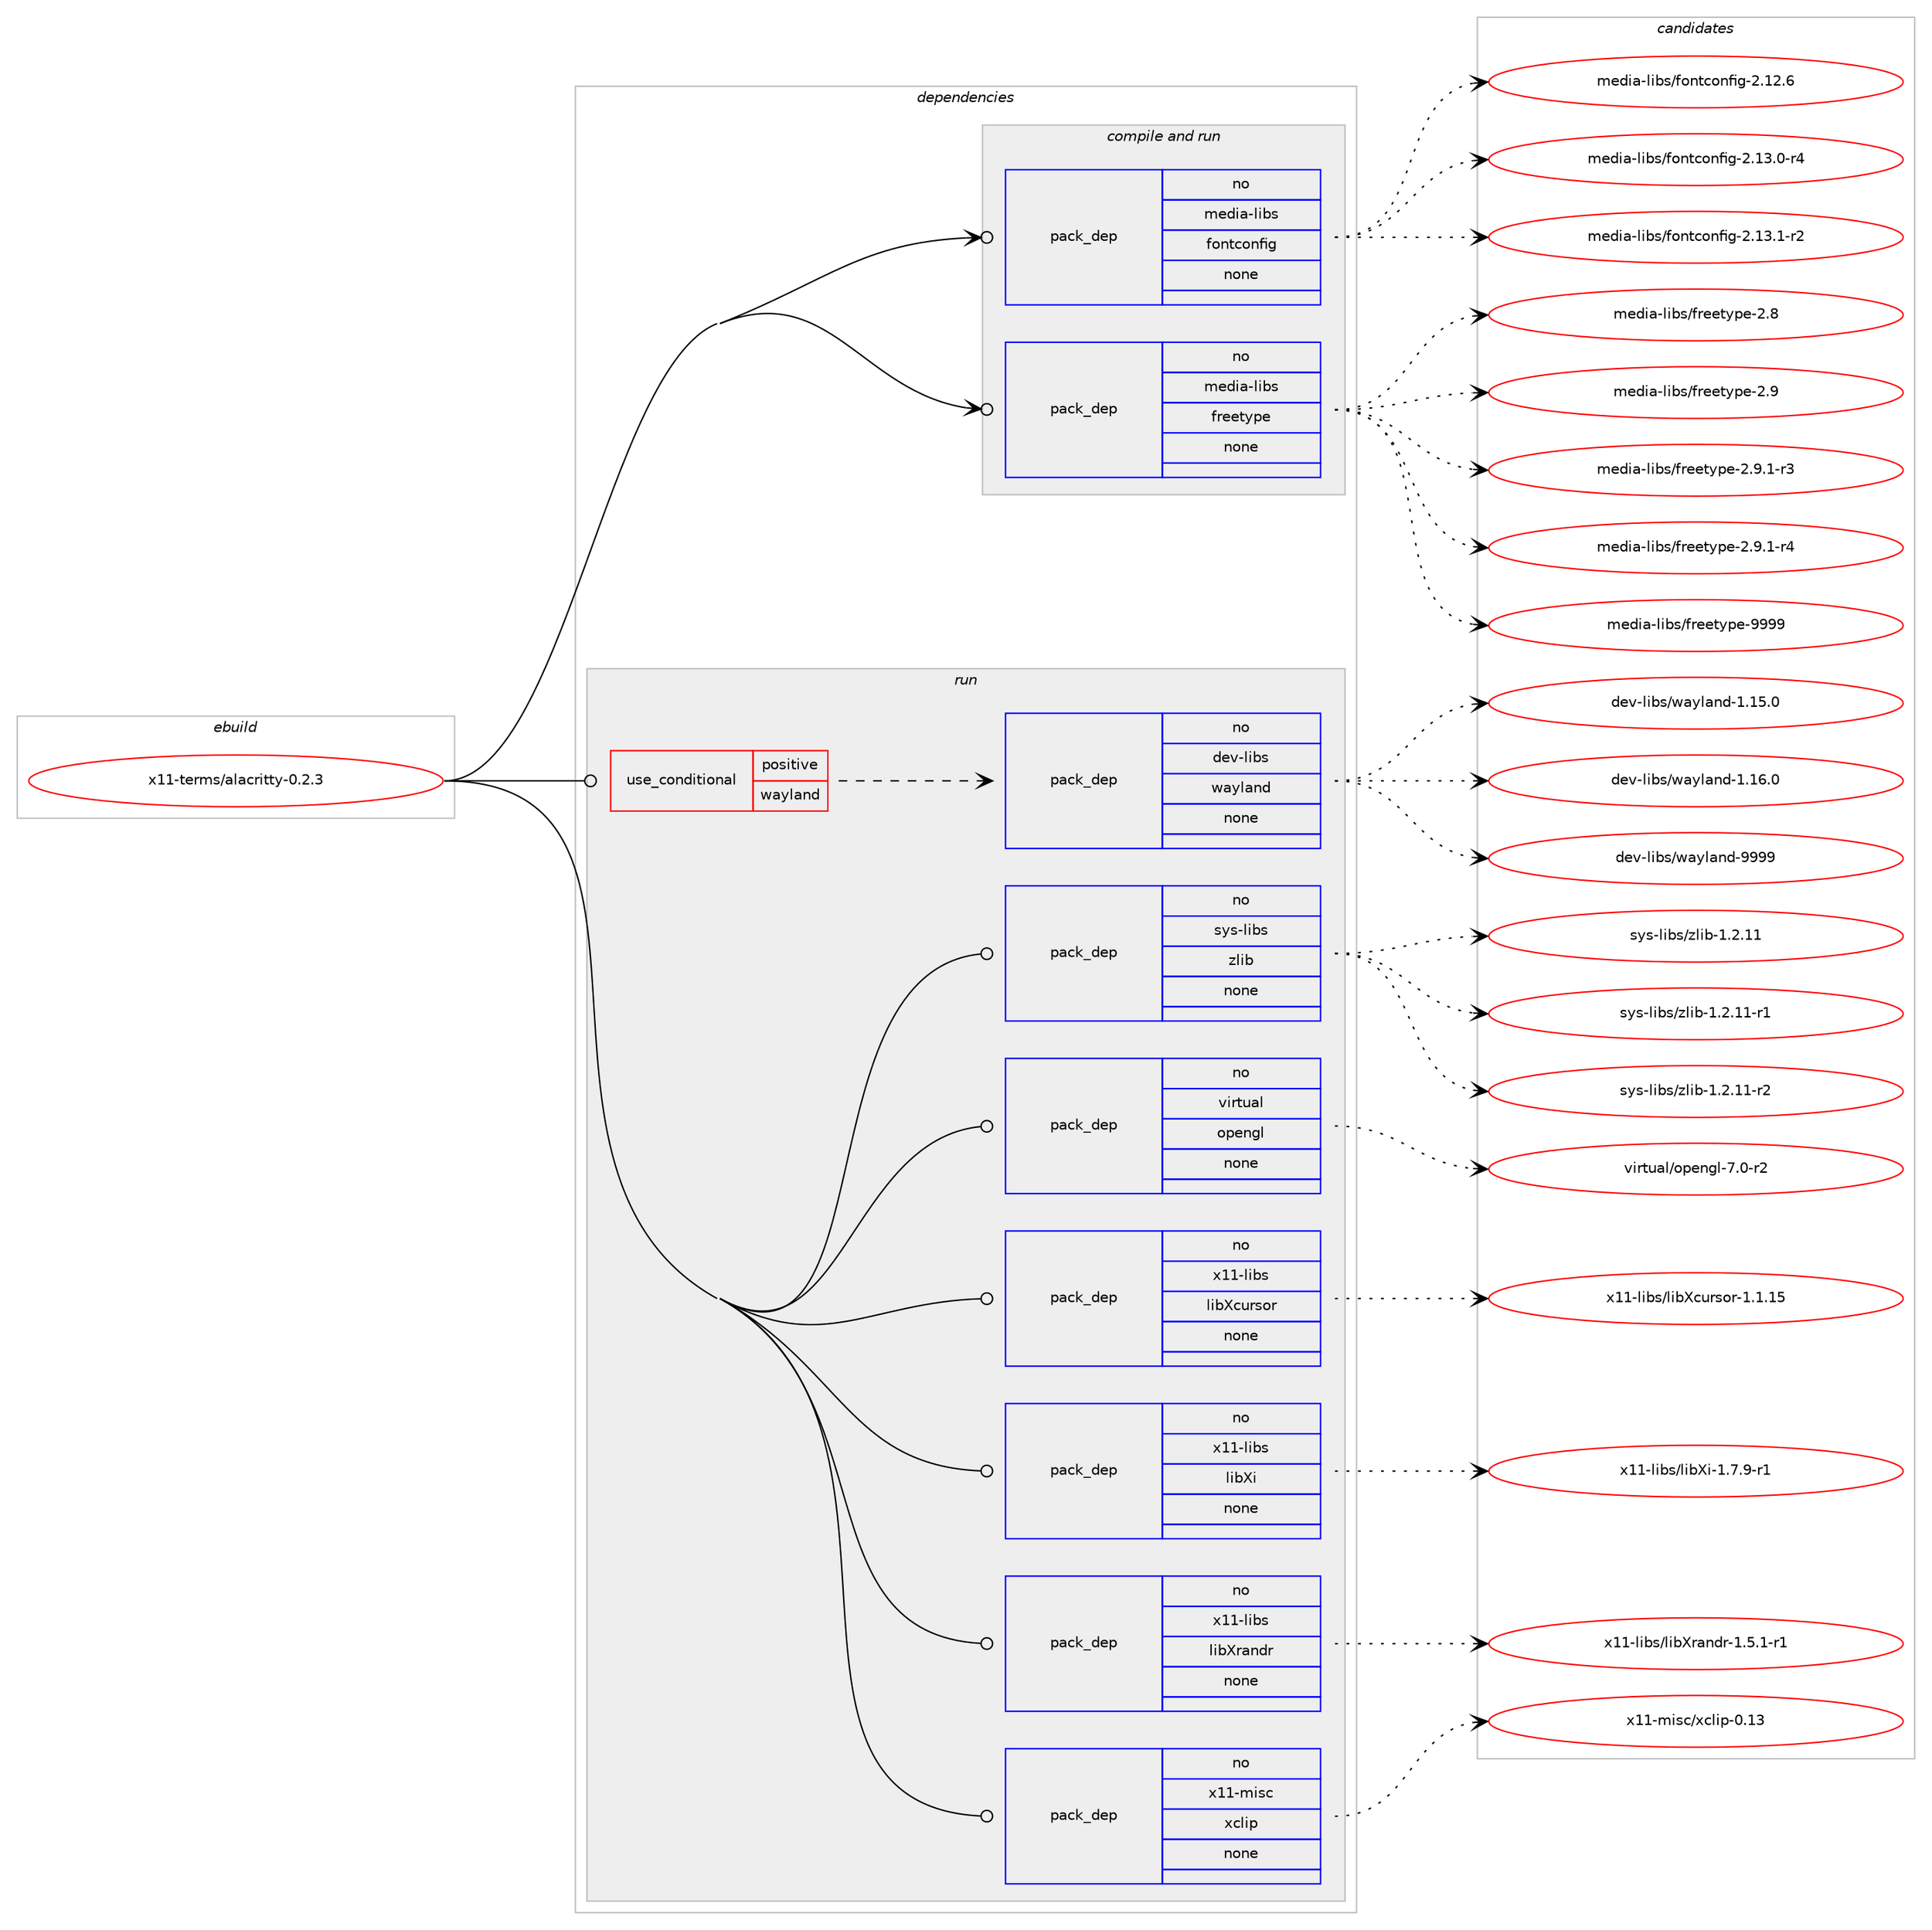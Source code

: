 digraph prolog {

# *************
# Graph options
# *************

newrank=true;
concentrate=true;
compound=true;
graph [rankdir=LR,fontname=Helvetica,fontsize=10,ranksep=1.5];#, ranksep=2.5, nodesep=0.2];
edge  [arrowhead=vee];
node  [fontname=Helvetica,fontsize=10];

# **********
# The ebuild
# **********

subgraph cluster_leftcol {
color=gray;
rank=same;
label=<<i>ebuild</i>>;
id [label="x11-terms/alacritty-0.2.3", color=red, width=4, href="../x11-terms/alacritty-0.2.3.svg"];
}

# ****************
# The dependencies
# ****************

subgraph cluster_midcol {
color=gray;
label=<<i>dependencies</i>>;
subgraph cluster_compile {
fillcolor="#eeeeee";
style=filled;
label=<<i>compile</i>>;
}
subgraph cluster_compileandrun {
fillcolor="#eeeeee";
style=filled;
label=<<i>compile and run</i>>;
subgraph pack7934 {
dependency10046 [label=<<TABLE BORDER="0" CELLBORDER="1" CELLSPACING="0" CELLPADDING="4" WIDTH="220"><TR><TD ROWSPAN="6" CELLPADDING="30">pack_dep</TD></TR><TR><TD WIDTH="110">no</TD></TR><TR><TD>media-libs</TD></TR><TR><TD>fontconfig</TD></TR><TR><TD>none</TD></TR><TR><TD></TD></TR></TABLE>>, shape=none, color=blue];
}
id:e -> dependency10046:w [weight=20,style="solid",arrowhead="odotvee"];
subgraph pack7935 {
dependency10047 [label=<<TABLE BORDER="0" CELLBORDER="1" CELLSPACING="0" CELLPADDING="4" WIDTH="220"><TR><TD ROWSPAN="6" CELLPADDING="30">pack_dep</TD></TR><TR><TD WIDTH="110">no</TD></TR><TR><TD>media-libs</TD></TR><TR><TD>freetype</TD></TR><TR><TD>none</TD></TR><TR><TD></TD></TR></TABLE>>, shape=none, color=blue];
}
id:e -> dependency10047:w [weight=20,style="solid",arrowhead="odotvee"];
}
subgraph cluster_run {
fillcolor="#eeeeee";
style=filled;
label=<<i>run</i>>;
subgraph cond1873 {
dependency10048 [label=<<TABLE BORDER="0" CELLBORDER="1" CELLSPACING="0" CELLPADDING="4"><TR><TD ROWSPAN="3" CELLPADDING="10">use_conditional</TD></TR><TR><TD>positive</TD></TR><TR><TD>wayland</TD></TR></TABLE>>, shape=none, color=red];
subgraph pack7936 {
dependency10049 [label=<<TABLE BORDER="0" CELLBORDER="1" CELLSPACING="0" CELLPADDING="4" WIDTH="220"><TR><TD ROWSPAN="6" CELLPADDING="30">pack_dep</TD></TR><TR><TD WIDTH="110">no</TD></TR><TR><TD>dev-libs</TD></TR><TR><TD>wayland</TD></TR><TR><TD>none</TD></TR><TR><TD></TD></TR></TABLE>>, shape=none, color=blue];
}
dependency10048:e -> dependency10049:w [weight=20,style="dashed",arrowhead="vee"];
}
id:e -> dependency10048:w [weight=20,style="solid",arrowhead="odot"];
subgraph pack7937 {
dependency10050 [label=<<TABLE BORDER="0" CELLBORDER="1" CELLSPACING="0" CELLPADDING="4" WIDTH="220"><TR><TD ROWSPAN="6" CELLPADDING="30">pack_dep</TD></TR><TR><TD WIDTH="110">no</TD></TR><TR><TD>sys-libs</TD></TR><TR><TD>zlib</TD></TR><TR><TD>none</TD></TR><TR><TD></TD></TR></TABLE>>, shape=none, color=blue];
}
id:e -> dependency10050:w [weight=20,style="solid",arrowhead="odot"];
subgraph pack7938 {
dependency10051 [label=<<TABLE BORDER="0" CELLBORDER="1" CELLSPACING="0" CELLPADDING="4" WIDTH="220"><TR><TD ROWSPAN="6" CELLPADDING="30">pack_dep</TD></TR><TR><TD WIDTH="110">no</TD></TR><TR><TD>virtual</TD></TR><TR><TD>opengl</TD></TR><TR><TD>none</TD></TR><TR><TD></TD></TR></TABLE>>, shape=none, color=blue];
}
id:e -> dependency10051:w [weight=20,style="solid",arrowhead="odot"];
subgraph pack7939 {
dependency10052 [label=<<TABLE BORDER="0" CELLBORDER="1" CELLSPACING="0" CELLPADDING="4" WIDTH="220"><TR><TD ROWSPAN="6" CELLPADDING="30">pack_dep</TD></TR><TR><TD WIDTH="110">no</TD></TR><TR><TD>x11-libs</TD></TR><TR><TD>libXcursor</TD></TR><TR><TD>none</TD></TR><TR><TD></TD></TR></TABLE>>, shape=none, color=blue];
}
id:e -> dependency10052:w [weight=20,style="solid",arrowhead="odot"];
subgraph pack7940 {
dependency10053 [label=<<TABLE BORDER="0" CELLBORDER="1" CELLSPACING="0" CELLPADDING="4" WIDTH="220"><TR><TD ROWSPAN="6" CELLPADDING="30">pack_dep</TD></TR><TR><TD WIDTH="110">no</TD></TR><TR><TD>x11-libs</TD></TR><TR><TD>libXi</TD></TR><TR><TD>none</TD></TR><TR><TD></TD></TR></TABLE>>, shape=none, color=blue];
}
id:e -> dependency10053:w [weight=20,style="solid",arrowhead="odot"];
subgraph pack7941 {
dependency10054 [label=<<TABLE BORDER="0" CELLBORDER="1" CELLSPACING="0" CELLPADDING="4" WIDTH="220"><TR><TD ROWSPAN="6" CELLPADDING="30">pack_dep</TD></TR><TR><TD WIDTH="110">no</TD></TR><TR><TD>x11-libs</TD></TR><TR><TD>libXrandr</TD></TR><TR><TD>none</TD></TR><TR><TD></TD></TR></TABLE>>, shape=none, color=blue];
}
id:e -> dependency10054:w [weight=20,style="solid",arrowhead="odot"];
subgraph pack7942 {
dependency10055 [label=<<TABLE BORDER="0" CELLBORDER="1" CELLSPACING="0" CELLPADDING="4" WIDTH="220"><TR><TD ROWSPAN="6" CELLPADDING="30">pack_dep</TD></TR><TR><TD WIDTH="110">no</TD></TR><TR><TD>x11-misc</TD></TR><TR><TD>xclip</TD></TR><TR><TD>none</TD></TR><TR><TD></TD></TR></TABLE>>, shape=none, color=blue];
}
id:e -> dependency10055:w [weight=20,style="solid",arrowhead="odot"];
}
}

# **************
# The candidates
# **************

subgraph cluster_choices {
rank=same;
color=gray;
label=<<i>candidates</i>>;

subgraph choice7934 {
color=black;
nodesep=1;
choice109101100105974510810598115471021111101169911111010210510345504649504654 [label="media-libs/fontconfig-2.12.6", color=red, width=4,href="../media-libs/fontconfig-2.12.6.svg"];
choice1091011001059745108105981154710211111011699111110102105103455046495146484511452 [label="media-libs/fontconfig-2.13.0-r4", color=red, width=4,href="../media-libs/fontconfig-2.13.0-r4.svg"];
choice1091011001059745108105981154710211111011699111110102105103455046495146494511450 [label="media-libs/fontconfig-2.13.1-r2", color=red, width=4,href="../media-libs/fontconfig-2.13.1-r2.svg"];
dependency10046:e -> choice109101100105974510810598115471021111101169911111010210510345504649504654:w [style=dotted,weight="100"];
dependency10046:e -> choice1091011001059745108105981154710211111011699111110102105103455046495146484511452:w [style=dotted,weight="100"];
dependency10046:e -> choice1091011001059745108105981154710211111011699111110102105103455046495146494511450:w [style=dotted,weight="100"];
}
subgraph choice7935 {
color=black;
nodesep=1;
choice1091011001059745108105981154710211410110111612111210145504656 [label="media-libs/freetype-2.8", color=red, width=4,href="../media-libs/freetype-2.8.svg"];
choice1091011001059745108105981154710211410110111612111210145504657 [label="media-libs/freetype-2.9", color=red, width=4,href="../media-libs/freetype-2.9.svg"];
choice109101100105974510810598115471021141011011161211121014550465746494511451 [label="media-libs/freetype-2.9.1-r3", color=red, width=4,href="../media-libs/freetype-2.9.1-r3.svg"];
choice109101100105974510810598115471021141011011161211121014550465746494511452 [label="media-libs/freetype-2.9.1-r4", color=red, width=4,href="../media-libs/freetype-2.9.1-r4.svg"];
choice109101100105974510810598115471021141011011161211121014557575757 [label="media-libs/freetype-9999", color=red, width=4,href="../media-libs/freetype-9999.svg"];
dependency10047:e -> choice1091011001059745108105981154710211410110111612111210145504656:w [style=dotted,weight="100"];
dependency10047:e -> choice1091011001059745108105981154710211410110111612111210145504657:w [style=dotted,weight="100"];
dependency10047:e -> choice109101100105974510810598115471021141011011161211121014550465746494511451:w [style=dotted,weight="100"];
dependency10047:e -> choice109101100105974510810598115471021141011011161211121014550465746494511452:w [style=dotted,weight="100"];
dependency10047:e -> choice109101100105974510810598115471021141011011161211121014557575757:w [style=dotted,weight="100"];
}
subgraph choice7936 {
color=black;
nodesep=1;
choice100101118451081059811547119971211089711010045494649534648 [label="dev-libs/wayland-1.15.0", color=red, width=4,href="../dev-libs/wayland-1.15.0.svg"];
choice100101118451081059811547119971211089711010045494649544648 [label="dev-libs/wayland-1.16.0", color=red, width=4,href="../dev-libs/wayland-1.16.0.svg"];
choice10010111845108105981154711997121108971101004557575757 [label="dev-libs/wayland-9999", color=red, width=4,href="../dev-libs/wayland-9999.svg"];
dependency10049:e -> choice100101118451081059811547119971211089711010045494649534648:w [style=dotted,weight="100"];
dependency10049:e -> choice100101118451081059811547119971211089711010045494649544648:w [style=dotted,weight="100"];
dependency10049:e -> choice10010111845108105981154711997121108971101004557575757:w [style=dotted,weight="100"];
}
subgraph choice7937 {
color=black;
nodesep=1;
choice1151211154510810598115471221081059845494650464949 [label="sys-libs/zlib-1.2.11", color=red, width=4,href="../sys-libs/zlib-1.2.11.svg"];
choice11512111545108105981154712210810598454946504649494511449 [label="sys-libs/zlib-1.2.11-r1", color=red, width=4,href="../sys-libs/zlib-1.2.11-r1.svg"];
choice11512111545108105981154712210810598454946504649494511450 [label="sys-libs/zlib-1.2.11-r2", color=red, width=4,href="../sys-libs/zlib-1.2.11-r2.svg"];
dependency10050:e -> choice1151211154510810598115471221081059845494650464949:w [style=dotted,weight="100"];
dependency10050:e -> choice11512111545108105981154712210810598454946504649494511449:w [style=dotted,weight="100"];
dependency10050:e -> choice11512111545108105981154712210810598454946504649494511450:w [style=dotted,weight="100"];
}
subgraph choice7938 {
color=black;
nodesep=1;
choice1181051141161179710847111112101110103108455546484511450 [label="virtual/opengl-7.0-r2", color=red, width=4,href="../virtual/opengl-7.0-r2.svg"];
dependency10051:e -> choice1181051141161179710847111112101110103108455546484511450:w [style=dotted,weight="100"];
}
subgraph choice7939 {
color=black;
nodesep=1;
choice120494945108105981154710810598889911711411511111445494649464953 [label="x11-libs/libXcursor-1.1.15", color=red, width=4,href="../x11-libs/libXcursor-1.1.15.svg"];
dependency10052:e -> choice120494945108105981154710810598889911711411511111445494649464953:w [style=dotted,weight="100"];
}
subgraph choice7940 {
color=black;
nodesep=1;
choice120494945108105981154710810598881054549465546574511449 [label="x11-libs/libXi-1.7.9-r1", color=red, width=4,href="../x11-libs/libXi-1.7.9-r1.svg"];
dependency10053:e -> choice120494945108105981154710810598881054549465546574511449:w [style=dotted,weight="100"];
}
subgraph choice7941 {
color=black;
nodesep=1;
choice12049494510810598115471081059888114971101001144549465346494511449 [label="x11-libs/libXrandr-1.5.1-r1", color=red, width=4,href="../x11-libs/libXrandr-1.5.1-r1.svg"];
dependency10054:e -> choice12049494510810598115471081059888114971101001144549465346494511449:w [style=dotted,weight="100"];
}
subgraph choice7942 {
color=black;
nodesep=1;
choice1204949451091051159947120991081051124548464951 [label="x11-misc/xclip-0.13", color=red, width=4,href="../x11-misc/xclip-0.13.svg"];
dependency10055:e -> choice1204949451091051159947120991081051124548464951:w [style=dotted,weight="100"];
}
}

}
